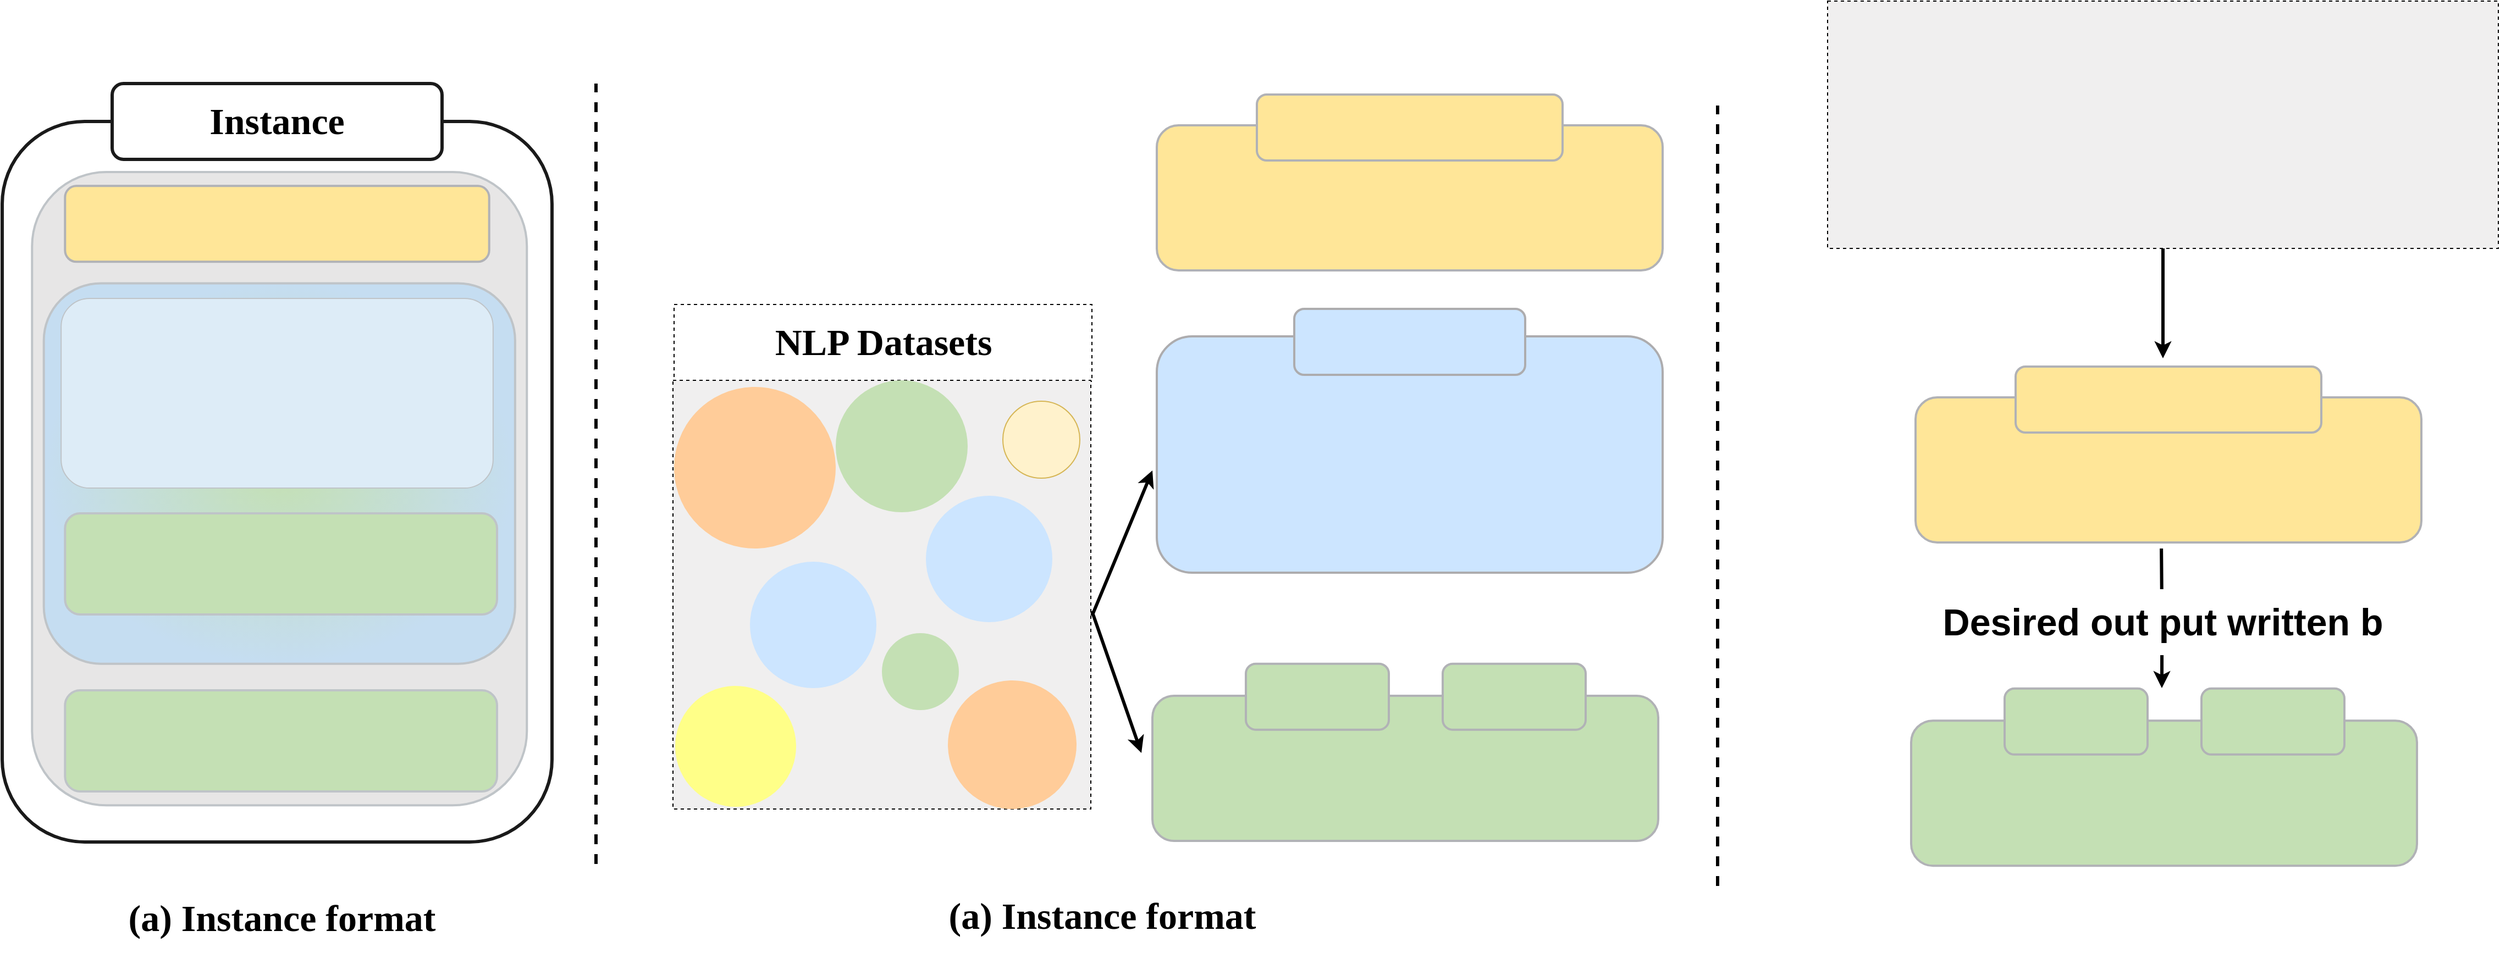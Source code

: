 <mxfile version="21.6.3" type="github">
  <diagram name="第 1 页" id="urADUWJFApaHOWvY2Q-J">
    <mxGraphModel dx="3090" dy="2137" grid="1" gridSize="10" guides="1" tooltips="1" connect="1" arrows="1" fold="1" page="1" pageScale="1" pageWidth="827" pageHeight="1169" math="0" shadow="0">
      <root>
        <mxCell id="0" />
        <mxCell id="1" parent="0" />
        <mxCell id="3Cm4z7Rbqq3TpNdfCXnM-51" style="edgeStyle=orthogonalEdgeStyle;rounded=0;orthogonalLoop=1;jettySize=auto;html=1;strokeWidth=3;endArrow=classic;endFill=1;" edge="1" parent="1">
          <mxGeometry relative="1" as="geometry">
            <mxPoint x="1944" y="810" as="targetPoint" />
            <mxPoint x="1943.57" y="683" as="sourcePoint" />
          </mxGeometry>
        </mxCell>
        <mxCell id="3Cm4z7Rbqq3TpNdfCXnM-36" value="" style="whiteSpace=wrap;html=1;dashed=1;strokeWidth=1;fillColor=none;" vertex="1" parent="1">
          <mxGeometry x="591" y="461" width="380" height="70" as="geometry" />
        </mxCell>
        <mxCell id="3Cm4z7Rbqq3TpNdfCXnM-26" value="" style="rounded=1;whiteSpace=wrap;html=1;strokeWidth=2;fillColor=#cce5ff;strokeColor=#adacae;" vertex="1" parent="1">
          <mxGeometry x="1030" y="490" width="460" height="215" as="geometry" />
        </mxCell>
        <mxCell id="3Cm4z7Rbqq3TpNdfCXnM-10" value="" style="whiteSpace=wrap;html=1;dashed=1;strokeWidth=1;fillColor=#F0EFEF;" vertex="1" parent="1">
          <mxGeometry x="590" y="530" width="380" height="390" as="geometry" />
        </mxCell>
        <mxCell id="3Cm4z7Rbqq3TpNdfCXnM-11" value="" style="ellipse;whiteSpace=wrap;html=1;aspect=fixed;fillColor=#ffcc99;strokeColor=none;rotation=212;" vertex="1" parent="1">
          <mxGeometry x="591" y="536" width="147" height="147" as="geometry" />
        </mxCell>
        <mxCell id="3Cm4z7Rbqq3TpNdfCXnM-9" value="" style="endArrow=none;dashed=1;html=1;rounded=0;strokeWidth=3;" edge="1" parent="1">
          <mxGeometry width="50" height="50" relative="1" as="geometry">
            <mxPoint x="520" y="970" as="sourcePoint" />
            <mxPoint x="520" y="260" as="targetPoint" />
          </mxGeometry>
        </mxCell>
        <mxCell id="3Cm4z7Rbqq3TpNdfCXnM-12" value="" style="ellipse;whiteSpace=wrap;html=1;aspect=fixed;fillColor=#c4e0b4;strokeColor=none;" vertex="1" parent="1">
          <mxGeometry x="780" y="760" width="70" height="70" as="geometry" />
        </mxCell>
        <mxCell id="3Cm4z7Rbqq3TpNdfCXnM-13" value="" style="ellipse;whiteSpace=wrap;html=1;aspect=fixed;fillColor=#cce5ff;strokeColor=none;" vertex="1" parent="1">
          <mxGeometry x="820" y="635" width="115" height="115" as="geometry" />
        </mxCell>
        <mxCell id="3Cm4z7Rbqq3TpNdfCXnM-17" value="" style="ellipse;whiteSpace=wrap;html=1;aspect=fixed;fillColor=#ffff88;strokeColor=none;rotation=212;" vertex="1" parent="1">
          <mxGeometry x="592" y="808" width="110" height="110" as="geometry" />
        </mxCell>
        <mxCell id="3Cm4z7Rbqq3TpNdfCXnM-18" value="" style="ellipse;whiteSpace=wrap;html=1;aspect=fixed;fillColor=#cce5ff;strokeColor=none;" vertex="1" parent="1">
          <mxGeometry x="660" y="695" width="115" height="115" as="geometry" />
        </mxCell>
        <mxCell id="3Cm4z7Rbqq3TpNdfCXnM-19" value="" style="ellipse;whiteSpace=wrap;html=1;aspect=fixed;fillColor=#fff2cc;strokeColor=#d6b656;" vertex="1" parent="1">
          <mxGeometry x="890" y="549" width="70" height="70" as="geometry" />
        </mxCell>
        <mxCell id="3Cm4z7Rbqq3TpNdfCXnM-21" value="" style="ellipse;whiteSpace=wrap;html=1;aspect=fixed;fillColor=#ffcc99;strokeColor=none;rotation=212;" vertex="1" parent="1">
          <mxGeometry x="840" y="803" width="117" height="117" as="geometry" />
        </mxCell>
        <mxCell id="3Cm4z7Rbqq3TpNdfCXnM-22" value="&lt;font style=&quot;font-size: 34px;&quot; face=&quot;Times New Roman&quot;&gt;(a) Instance format&lt;/font&gt;" style="text;strokeColor=none;fillColor=none;html=1;fontSize=24;fontStyle=1;verticalAlign=middle;align=center;" vertex="1" parent="1">
          <mxGeometry x="73.57" y="970" width="320" height="100" as="geometry" />
        </mxCell>
        <mxCell id="3Cm4z7Rbqq3TpNdfCXnM-25" value="" style="rounded=1;whiteSpace=wrap;html=1;strokeWidth=2;fillColor=#cce5ff;strokeColor=#adacae;" vertex="1" parent="1">
          <mxGeometry x="1155" y="465" width="210" height="60" as="geometry" />
        </mxCell>
        <mxCell id="3Cm4z7Rbqq3TpNdfCXnM-28" value="" style="rounded=1;whiteSpace=wrap;html=1;strokeWidth=2;fillColor=#c4e0b4;strokeColor=#b1b2b6;" vertex="1" parent="1">
          <mxGeometry x="1026" y="817" width="460" height="132" as="geometry" />
        </mxCell>
        <mxCell id="3Cm4z7Rbqq3TpNdfCXnM-29" value="" style="rounded=1;whiteSpace=wrap;html=1;strokeWidth=2;fillColor=#c4e0b4;strokeColor=#b1b2b6;" vertex="1" parent="1">
          <mxGeometry x="1111" y="787.85" width="130" height="60" as="geometry" />
        </mxCell>
        <mxCell id="3Cm4z7Rbqq3TpNdfCXnM-31" value="" style="rounded=1;whiteSpace=wrap;html=1;strokeWidth=2;fillColor=#c4e0b4;strokeColor=#b1b2b6;" vertex="1" parent="1">
          <mxGeometry x="1290" y="787.85" width="130" height="60" as="geometry" />
        </mxCell>
        <mxCell id="3Cm4z7Rbqq3TpNdfCXnM-37" value="" style="rounded=1;whiteSpace=wrap;html=1;strokeWidth=2;fillColor=#ffe698;strokeColor=#b1b2b6;" vertex="1" parent="1">
          <mxGeometry x="1030" y="298" width="460" height="132" as="geometry" />
        </mxCell>
        <mxCell id="3Cm4z7Rbqq3TpNdfCXnM-38" value="" style="rounded=1;whiteSpace=wrap;html=1;strokeWidth=2;fillColor=#ffe698;strokeColor=#b1b2b6;" vertex="1" parent="1">
          <mxGeometry x="1121" y="270" width="278" height="60" as="geometry" />
        </mxCell>
        <mxCell id="3Cm4z7Rbqq3TpNdfCXnM-1" value="" style="rounded=1;whiteSpace=wrap;html=1;strokeWidth=3;strokeColor=#1A1A1A;movable=1;resizable=1;rotatable=1;deletable=1;editable=1;locked=0;connectable=1;" vertex="1" parent="1">
          <mxGeometry x="-20" y="294.5" width="500" height="655.5" as="geometry" />
        </mxCell>
        <mxCell id="3Cm4z7Rbqq3TpNdfCXnM-32" value="" style="rounded=1;whiteSpace=wrap;html=1;strokeWidth=2;fillColor=#E7E6E6;strokeColor=#bfc4c8;movable=1;resizable=1;rotatable=1;deletable=1;editable=1;locked=0;connectable=1;" vertex="1" parent="1">
          <mxGeometry x="7.143" y="340.5" width="450" height="576.15" as="geometry" />
        </mxCell>
        <mxCell id="3Cm4z7Rbqq3TpNdfCXnM-2" value="&lt;font size=&quot;1&quot; face=&quot;Times New Roman&quot; style=&quot;&quot;&gt;&lt;b style=&quot;font-size: 34px;&quot;&gt;Instance&lt;/b&gt;&lt;/font&gt;" style="rounded=1;whiteSpace=wrap;html=1;strokeWidth=3;strokeColor=#1A1A1A;movable=1;resizable=1;rotatable=1;deletable=1;editable=1;locked=0;connectable=1;" vertex="1" parent="1">
          <mxGeometry x="80" y="260" width="300" height="69" as="geometry" />
        </mxCell>
        <mxCell id="3Cm4z7Rbqq3TpNdfCXnM-3" value="" style="rounded=1;whiteSpace=wrap;html=1;fillColor=#ffe698;strokeColor=#b1b2b6;movable=1;resizable=1;rotatable=1;deletable=1;editable=1;locked=0;connectable=1;strokeWidth=2;" vertex="1" parent="1">
          <mxGeometry x="37.143" y="353.15" width="385.714" height="69" as="geometry" />
        </mxCell>
        <mxCell id="3Cm4z7Rbqq3TpNdfCXnM-4" value="" style="whiteSpace=wrap;html=1;fillColor=#c4e0b4;strokeColor=#bfc4c8;gradientColor=#c5ddf1;gradientDirection=radial;rounded=1;strokeWidth=2;movable=1;resizable=1;rotatable=1;deletable=1;editable=1;locked=0;connectable=1;" vertex="1" parent="1">
          <mxGeometry x="17.857" y="441.7" width="428.571" height="346.15" as="geometry" />
        </mxCell>
        <mxCell id="3Cm4z7Rbqq3TpNdfCXnM-5" value="" style="rounded=1;whiteSpace=wrap;html=1;fillColor=#ddecf7;strokeColor=#bfc4c8;movable=1;resizable=1;rotatable=1;deletable=1;editable=1;locked=0;connectable=1;" vertex="1" parent="1">
          <mxGeometry x="33.571" y="455.5" width="392.857" height="172.5" as="geometry" />
        </mxCell>
        <mxCell id="3Cm4z7Rbqq3TpNdfCXnM-7" value="" style="rounded=1;whiteSpace=wrap;html=1;fillColor=#c4e0b4;strokeColor=#bfc4c8;strokeWidth=2;movable=1;resizable=1;rotatable=1;deletable=1;editable=1;locked=0;connectable=1;" vertex="1" parent="1">
          <mxGeometry x="37.143" y="651" width="392.857" height="92" as="geometry" />
        </mxCell>
        <mxCell id="3Cm4z7Rbqq3TpNdfCXnM-8" value="" style="rounded=1;whiteSpace=wrap;html=1;fillColor=#c4e0b4;strokeColor=#bfc4c8;strokeWidth=2;movable=1;resizable=1;rotatable=1;deletable=1;editable=1;locked=0;connectable=1;" vertex="1" parent="1">
          <mxGeometry x="37.143" y="812" width="392.857" height="92" as="geometry" />
        </mxCell>
        <mxCell id="3Cm4z7Rbqq3TpNdfCXnM-41" value="" style="endArrow=none;dashed=1;html=1;rounded=0;strokeWidth=3;" edge="1" parent="1">
          <mxGeometry width="50" height="50" relative="1" as="geometry">
            <mxPoint x="1540" y="990" as="sourcePoint" />
            <mxPoint x="1540" y="280" as="targetPoint" />
          </mxGeometry>
        </mxCell>
        <mxCell id="3Cm4z7Rbqq3TpNdfCXnM-42" value="&lt;font style=&quot;font-size: 34px;&quot; face=&quot;Times New Roman&quot;&gt;(a) Instance format&lt;/font&gt;" style="text;strokeColor=none;fillColor=none;html=1;fontSize=24;fontStyle=1;verticalAlign=middle;align=center;" vertex="1" parent="1">
          <mxGeometry x="820" y="968" width="320" height="100" as="geometry" />
        </mxCell>
        <mxCell id="3Cm4z7Rbqq3TpNdfCXnM-43" value="&lt;font style=&quot;font-size: 34px;&quot; face=&quot;Times New Roman&quot;&gt;NLP Datasets&lt;/font&gt;" style="text;strokeColor=none;fillColor=none;html=1;fontSize=24;fontStyle=1;verticalAlign=middle;align=center;" vertex="1" parent="1">
          <mxGeometry x="621" y="446" width="320" height="100" as="geometry" />
        </mxCell>
        <mxCell id="3Cm4z7Rbqq3TpNdfCXnM-44" value="" style="endArrow=classic;html=1;rounded=0;entryX=0.043;entryY=0.977;entryDx=0;entryDy=0;entryPerimeter=0;exitX=1.003;exitY=0.549;exitDx=0;exitDy=0;exitPerimeter=0;strokeWidth=3;" edge="1" parent="1" source="3Cm4z7Rbqq3TpNdfCXnM-10">
          <mxGeometry width="50" height="50" relative="1" as="geometry">
            <mxPoint x="990" y="720" as="sourcePoint" />
            <mxPoint x="1026.0" y="612.025" as="targetPoint" />
          </mxGeometry>
        </mxCell>
        <mxCell id="3Cm4z7Rbqq3TpNdfCXnM-45" value="" style="endArrow=classic;html=1;rounded=0;entryX=0;entryY=0.5;entryDx=0;entryDy=0;exitX=1.003;exitY=0.549;exitDx=0;exitDy=0;exitPerimeter=0;strokeWidth=3;" edge="1" parent="1">
          <mxGeometry width="50" height="50" relative="1" as="geometry">
            <mxPoint x="971" y="740" as="sourcePoint" />
            <mxPoint x="1016" y="869" as="targetPoint" />
          </mxGeometry>
        </mxCell>
        <mxCell id="3Cm4z7Rbqq3TpNdfCXnM-46" value="" style="ellipse;whiteSpace=wrap;html=1;aspect=fixed;fillColor=#c4e0b4;strokeColor=none;" vertex="1" parent="1">
          <mxGeometry x="738" y="530" width="120" height="120" as="geometry" />
        </mxCell>
        <mxCell id="3Cm4z7Rbqq3TpNdfCXnM-48" style="edgeStyle=orthogonalEdgeStyle;rounded=0;orthogonalLoop=1;jettySize=auto;html=1;strokeWidth=3;endArrow=classic;endFill=1;" edge="1" parent="1" source="3Cm4z7Rbqq3TpNdfCXnM-47">
          <mxGeometry relative="1" as="geometry">
            <mxPoint x="1945" y="510" as="targetPoint" />
          </mxGeometry>
        </mxCell>
        <mxCell id="3Cm4z7Rbqq3TpNdfCXnM-47" value="" style="whiteSpace=wrap;html=1;dashed=1;strokeWidth=1;fillColor=#F0EFEF;" vertex="1" parent="1">
          <mxGeometry x="1640" y="185" width="610" height="225" as="geometry" />
        </mxCell>
        <mxCell id="3Cm4z7Rbqq3TpNdfCXnM-49" value="" style="rounded=1;whiteSpace=wrap;html=1;strokeWidth=2;fillColor=#ffe698;strokeColor=#b1b2b6;" vertex="1" parent="1">
          <mxGeometry x="1720" y="545.5" width="460" height="132" as="geometry" />
        </mxCell>
        <mxCell id="3Cm4z7Rbqq3TpNdfCXnM-50" value="" style="rounded=1;whiteSpace=wrap;html=1;strokeWidth=2;fillColor=#ffe698;strokeColor=#b1b2b6;" vertex="1" parent="1">
          <mxGeometry x="1811" y="517.5" width="278" height="60" as="geometry" />
        </mxCell>
        <mxCell id="3Cm4z7Rbqq3TpNdfCXnM-52" value="" style="rounded=1;whiteSpace=wrap;html=1;strokeWidth=2;fillColor=#c4e0b4;strokeColor=#b1b2b6;" vertex="1" parent="1">
          <mxGeometry x="1716" y="839.57" width="460" height="132" as="geometry" />
        </mxCell>
        <mxCell id="3Cm4z7Rbqq3TpNdfCXnM-53" value="" style="rounded=1;whiteSpace=wrap;html=1;strokeWidth=2;fillColor=#c4e0b4;strokeColor=#b1b2b6;" vertex="1" parent="1">
          <mxGeometry x="1801" y="810.42" width="130" height="60" as="geometry" />
        </mxCell>
        <mxCell id="3Cm4z7Rbqq3TpNdfCXnM-54" value="" style="rounded=1;whiteSpace=wrap;html=1;strokeWidth=2;fillColor=#c4e0b4;strokeColor=#b1b2b6;" vertex="1" parent="1">
          <mxGeometry x="1980" y="810.42" width="130" height="60" as="geometry" />
        </mxCell>
        <mxCell id="3Cm4z7Rbqq3TpNdfCXnM-56" value="&lt;font style=&quot;font-size: 34px;&quot;&gt;&lt;b&gt;Desired out put written b&lt;/b&gt;&lt;/font&gt;" style="rounded=0;whiteSpace=wrap;html=1;strokeColor=none;" vertex="1" parent="1">
          <mxGeometry x="1727" y="720" width="436" height="60" as="geometry" />
        </mxCell>
      </root>
    </mxGraphModel>
  </diagram>
</mxfile>
